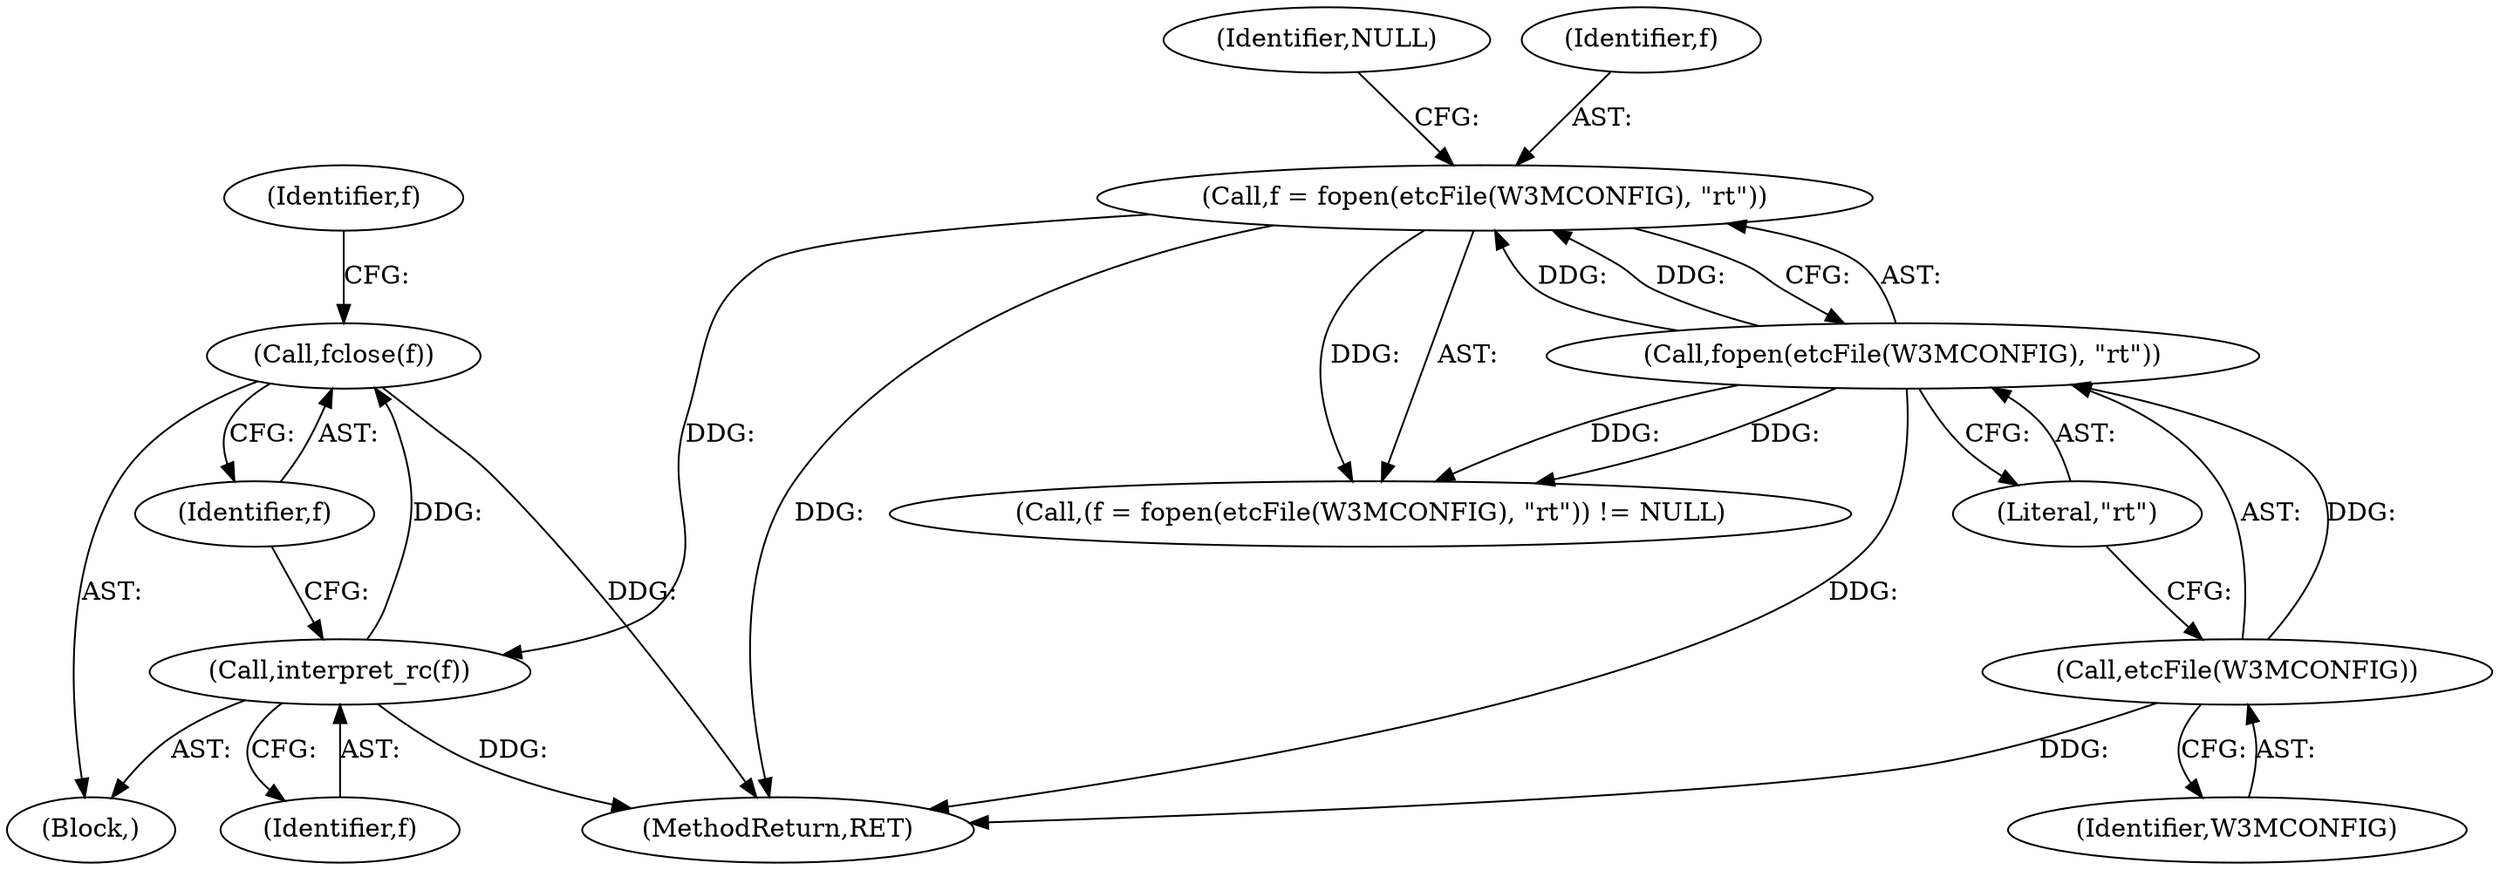 digraph "0_w3m_18dcbadf2771cdb0c18509b14e4e73505b242753_0@API" {
"1000229" [label="(Call,fclose(f))"];
"1000227" [label="(Call,interpret_rc(f))"];
"1000219" [label="(Call,f = fopen(etcFile(W3MCONFIG), \"rt\"))"];
"1000221" [label="(Call,fopen(etcFile(W3MCONFIG), \"rt\"))"];
"1000222" [label="(Call,etcFile(W3MCONFIG))"];
"1000223" [label="(Identifier,W3MCONFIG)"];
"1000230" [label="(Identifier,f)"];
"1000219" [label="(Call,f = fopen(etcFile(W3MCONFIG), \"rt\"))"];
"1000225" [label="(Identifier,NULL)"];
"1000224" [label="(Literal,\"rt\")"];
"1000221" [label="(Call,fopen(etcFile(W3MCONFIG), \"rt\"))"];
"1000218" [label="(Call,(f = fopen(etcFile(W3MCONFIG), \"rt\")) != NULL)"];
"1000229" [label="(Call,fclose(f))"];
"1000228" [label="(Identifier,f)"];
"1000220" [label="(Identifier,f)"];
"1000322" [label="(MethodReturn,RET)"];
"1000234" [label="(Identifier,f)"];
"1000226" [label="(Block,)"];
"1000227" [label="(Call,interpret_rc(f))"];
"1000222" [label="(Call,etcFile(W3MCONFIG))"];
"1000229" -> "1000226"  [label="AST: "];
"1000229" -> "1000230"  [label="CFG: "];
"1000230" -> "1000229"  [label="AST: "];
"1000234" -> "1000229"  [label="CFG: "];
"1000229" -> "1000322"  [label="DDG: "];
"1000227" -> "1000229"  [label="DDG: "];
"1000227" -> "1000226"  [label="AST: "];
"1000227" -> "1000228"  [label="CFG: "];
"1000228" -> "1000227"  [label="AST: "];
"1000230" -> "1000227"  [label="CFG: "];
"1000227" -> "1000322"  [label="DDG: "];
"1000219" -> "1000227"  [label="DDG: "];
"1000219" -> "1000218"  [label="AST: "];
"1000219" -> "1000221"  [label="CFG: "];
"1000220" -> "1000219"  [label="AST: "];
"1000221" -> "1000219"  [label="AST: "];
"1000225" -> "1000219"  [label="CFG: "];
"1000219" -> "1000322"  [label="DDG: "];
"1000219" -> "1000218"  [label="DDG: "];
"1000221" -> "1000219"  [label="DDG: "];
"1000221" -> "1000219"  [label="DDG: "];
"1000221" -> "1000224"  [label="CFG: "];
"1000222" -> "1000221"  [label="AST: "];
"1000224" -> "1000221"  [label="AST: "];
"1000221" -> "1000322"  [label="DDG: "];
"1000221" -> "1000218"  [label="DDG: "];
"1000221" -> "1000218"  [label="DDG: "];
"1000222" -> "1000221"  [label="DDG: "];
"1000222" -> "1000223"  [label="CFG: "];
"1000223" -> "1000222"  [label="AST: "];
"1000224" -> "1000222"  [label="CFG: "];
"1000222" -> "1000322"  [label="DDG: "];
}
